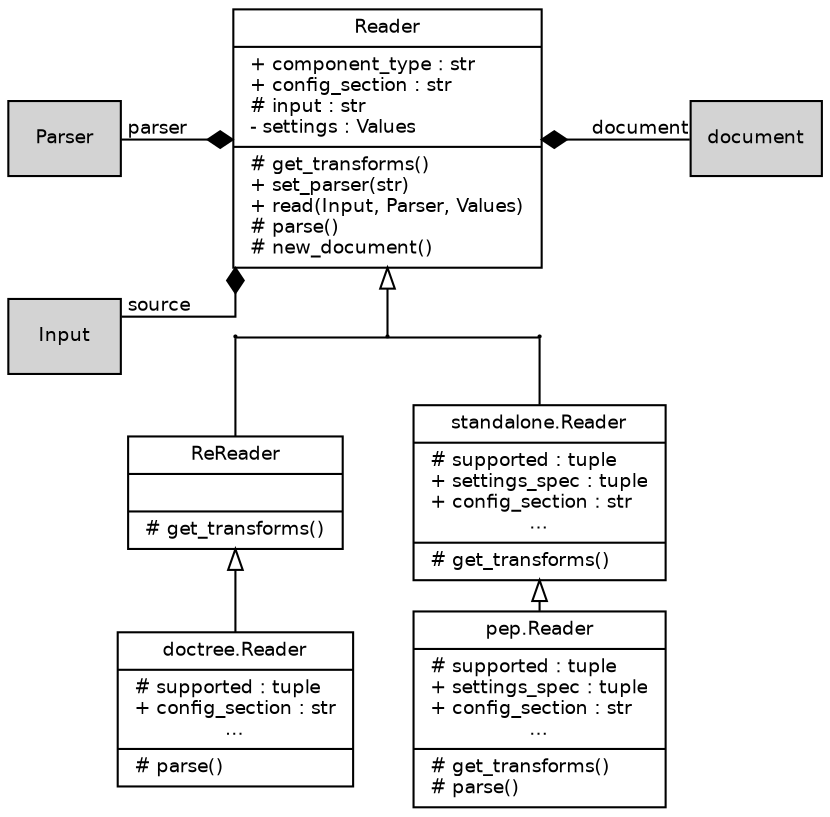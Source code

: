 digraph G {
    graph [
        fontname = "Bitstream Vera Sans"
        fontsize = 9
        ranksep = 0.2
        splines = ortho
    ]
    node [
        fontname = "Bitstream Vera Sans"
        fontsize = 9
        shape = "record"
    ]
    edge [
        arrowtail = empty
        dir = back
        fontname = "Bitstream Vera Sans"
        fontsize = 9
    ]

    Reader [
        label = "{Reader
        |+ component_type : str\l+ config_section : str\l# input : str\l- settings : Values\l
        |# get_transforms()\l+ set_parser(str)\l+ read(Input, Parser, Values)\l# parse()\l# new_document()\l}"
    ]
    ReReader [
        label = "{ReReader
        |
        |# get_transforms()\l}"
    ]
    StandaloneReader [
        label = "{standalone.Reader
        |# supported : tuple\l+ settings_spec : tuple\l+ config_section : str\l...
        |# get_transforms()\l}"
    ]
    PepReader [
        label = "{pep.Reader
        |# supported : tuple\l+ settings_spec : tuple\l+ config_section : str\l...
        |# get_transforms()\l# parse()\l}"
    ]
    DocTreeReader [
        label = "{doctree.Reader
        |# supported : tuple\l+ config_section : str\l...
        |# parse()\l}"
    ]

    // for indifferent nodes
    node [
        fillcolor = lightgrey
        style = filled
    ]

    Parser
    Input
    document // document

    // dummy connection
    Parser -> Input [ style = invis ]

    // elbow nodes
    node [
        shape = circle
        label = ""
        height = 0
        width = 0
    ]
    { rank = same; a, b, c }

    // inheritance hierarchy
    edge [
        arrowtail = empty
        dir = back
    ]
    //Reader -> ReReader -> DocTreeReader
    Reader -> b
    ReReader -> DocTreeReader
    //Reader -> StandaloneReader -> PepReader
    StandaloneReader -> PepReader

    // aggregation (shared association)
    edge [
        arrowtail = ediamond
    ]

    // composition (not shared association)
    edge [
        arrowtail = diamond
    ]

    Reader -> document [
        headlabel = "document"
        constraint = false
        minlen = 4
    ]
    Reader -> Parser [
        headlabel = " parser"
        constraint = false
        minlen = 3
    ]
    Reader -> Input [
        headlabel = " source"
        constraint = false
    ]

    // elbow edges
    edge [
        arrowhead = none
        arrowtail = none
        dir = none
    ]

    a -> b -> c [ minlen = 4.0 ]
    a -> ReReader
    c -> StandaloneReader
}
